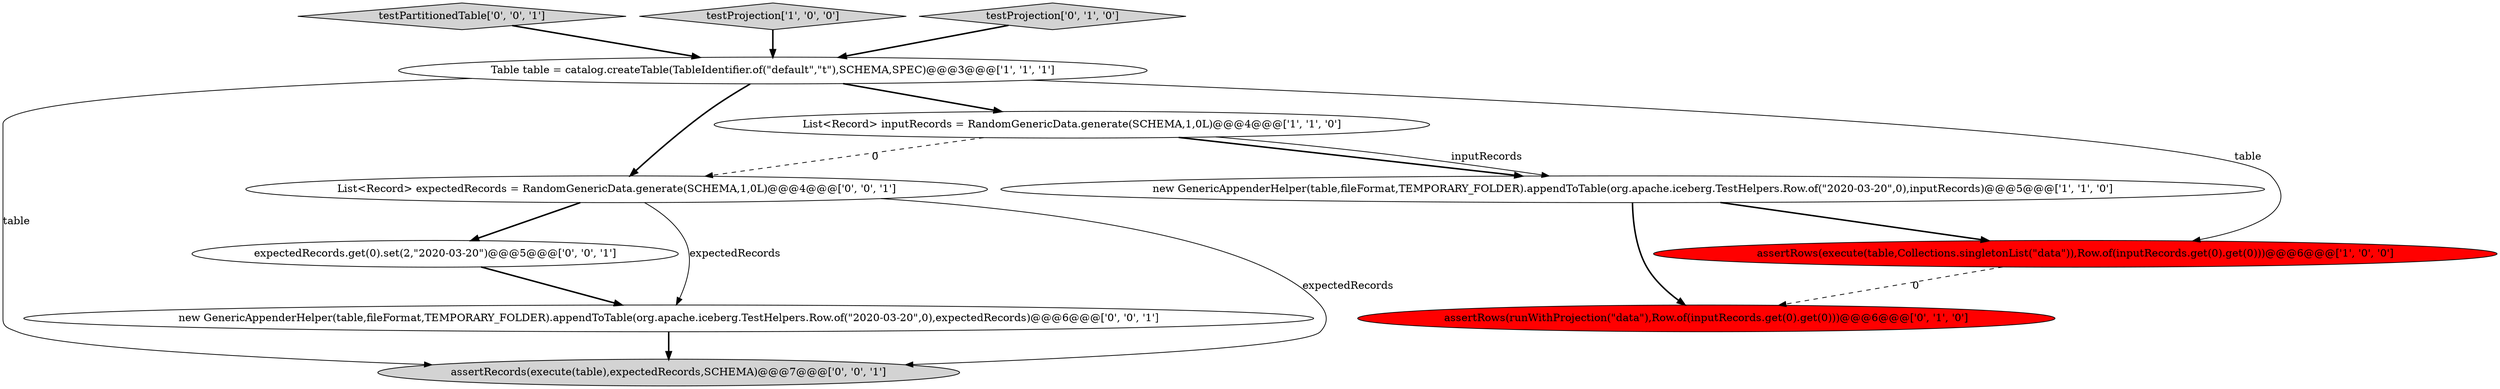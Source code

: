 digraph {
7 [style = filled, label = "testPartitionedTable['0', '0', '1']", fillcolor = lightgray, shape = diamond image = "AAA0AAABBB3BBB"];
10 [style = filled, label = "assertRecords(execute(table),expectedRecords,SCHEMA)@@@7@@@['0', '0', '1']", fillcolor = lightgray, shape = ellipse image = "AAA0AAABBB3BBB"];
9 [style = filled, label = "expectedRecords.get(0).set(2,\"2020-03-20\")@@@5@@@['0', '0', '1']", fillcolor = white, shape = ellipse image = "AAA0AAABBB3BBB"];
2 [style = filled, label = "testProjection['1', '0', '0']", fillcolor = lightgray, shape = diamond image = "AAA0AAABBB1BBB"];
3 [style = filled, label = "List<Record> inputRecords = RandomGenericData.generate(SCHEMA,1,0L)@@@4@@@['1', '1', '0']", fillcolor = white, shape = ellipse image = "AAA0AAABBB1BBB"];
8 [style = filled, label = "List<Record> expectedRecords = RandomGenericData.generate(SCHEMA,1,0L)@@@4@@@['0', '0', '1']", fillcolor = white, shape = ellipse image = "AAA0AAABBB3BBB"];
1 [style = filled, label = "assertRows(execute(table,Collections.singletonList(\"data\")),Row.of(inputRecords.get(0).get(0)))@@@6@@@['1', '0', '0']", fillcolor = red, shape = ellipse image = "AAA1AAABBB1BBB"];
5 [style = filled, label = "testProjection['0', '1', '0']", fillcolor = lightgray, shape = diamond image = "AAA0AAABBB2BBB"];
6 [style = filled, label = "assertRows(runWithProjection(\"data\"),Row.of(inputRecords.get(0).get(0)))@@@6@@@['0', '1', '0']", fillcolor = red, shape = ellipse image = "AAA1AAABBB2BBB"];
0 [style = filled, label = "Table table = catalog.createTable(TableIdentifier.of(\"default\",\"t\"),SCHEMA,SPEC)@@@3@@@['1', '1', '1']", fillcolor = white, shape = ellipse image = "AAA0AAABBB1BBB"];
4 [style = filled, label = "new GenericAppenderHelper(table,fileFormat,TEMPORARY_FOLDER).appendToTable(org.apache.iceberg.TestHelpers.Row.of(\"2020-03-20\",0),inputRecords)@@@5@@@['1', '1', '0']", fillcolor = white, shape = ellipse image = "AAA0AAABBB1BBB"];
11 [style = filled, label = "new GenericAppenderHelper(table,fileFormat,TEMPORARY_FOLDER).appendToTable(org.apache.iceberg.TestHelpers.Row.of(\"2020-03-20\",0),expectedRecords)@@@6@@@['0', '0', '1']", fillcolor = white, shape = ellipse image = "AAA0AAABBB3BBB"];
0->3 [style = bold, label=""];
0->10 [style = solid, label="table"];
3->8 [style = dashed, label="0"];
4->1 [style = bold, label=""];
2->0 [style = bold, label=""];
7->0 [style = bold, label=""];
9->11 [style = bold, label=""];
8->11 [style = solid, label="expectedRecords"];
5->0 [style = bold, label=""];
0->1 [style = solid, label="table"];
4->6 [style = bold, label=""];
3->4 [style = bold, label=""];
11->10 [style = bold, label=""];
1->6 [style = dashed, label="0"];
8->10 [style = solid, label="expectedRecords"];
0->8 [style = bold, label=""];
8->9 [style = bold, label=""];
3->4 [style = solid, label="inputRecords"];
}
